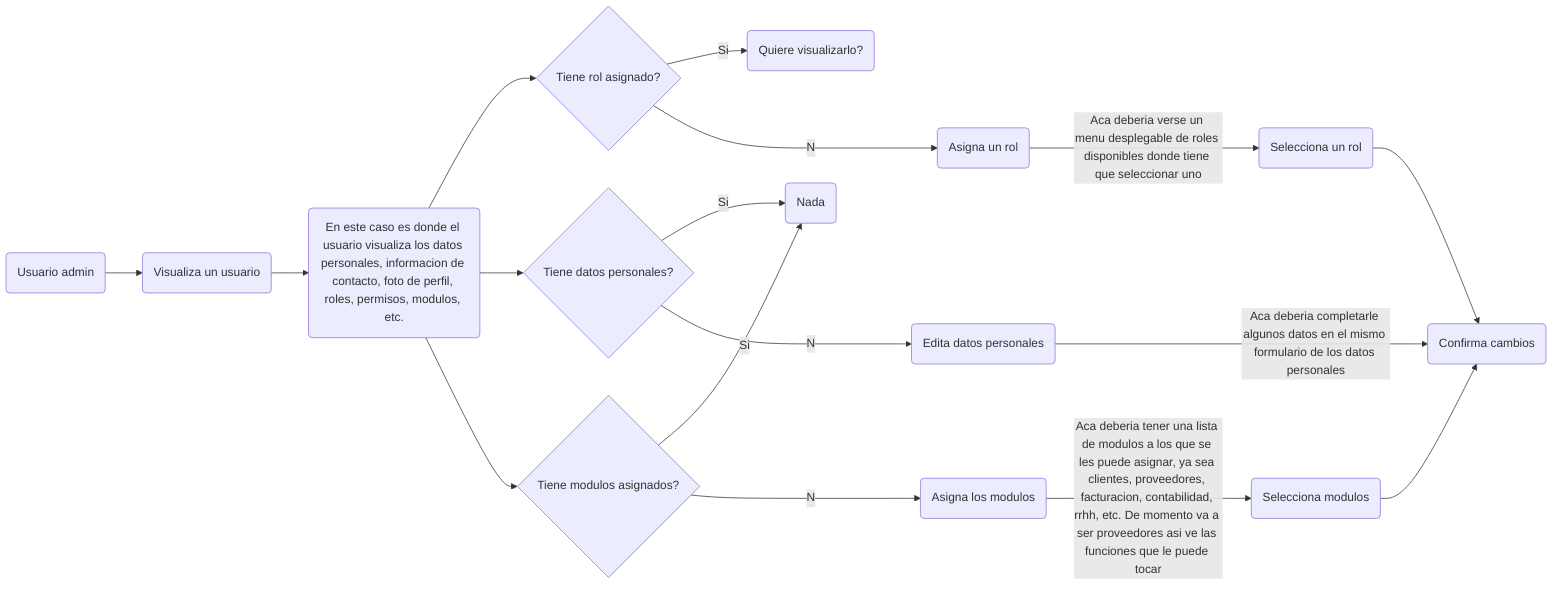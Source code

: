 flowchart LR
	User(Usuario admin)
	%% CreateUser(Crea un usuario)
	ViewUser(Visualiza un usuario)
	ViewUserDescription(
	En este caso es donde el usuario visualiza los datos personales, informacion de contacto, foto de perfil, roles, permisos, modulos, etc.
	)
	SetRole(Asigna un rol)
	SelectingRole(Selecciona un rol)

	SetModules(Asigna los modulos)
	SelectionModules(Selecciona modulos)

	IfRole{Tiene rol asignado?}
	IfPersonalData{Tiene datos personales?}
	IfModule{Tiene modulos asignados?}

	IfView(Quiere visualizarlo?)

	ConfirmChanges(Confirma cambios)

	User --> ViewUser
	ViewUser --> ViewUserDescription
	ViewUserDescription --> IfRole
	ViewUserDescription --> IfPersonalData
	ViewUserDescription --> IfModule

	IfRole --Si--> IfView
	IfRole --No--> SetRole

	SetRole --> 
	|Aca deberia verse un menu desplegable de roles disponibles donde tiene que seleccionar uno|SelectingRole 
	SelectingRole --> ConfirmChanges


	IfPersonalData --Si--> Null(Nada)
	IfPersonalData --No--> Edit(Edita datos personales)
	Edit --Aca deberia completarle algunos datos en el mismo formulario de los datos personales--> ConfirmChanges

	IfModule --Si--> Null
	IfModule --No--> SetModules
	SetModules --Aca deberia tener una lista de modulos a los que se les puede asignar, ya sea clientes, proveedores, facturacion, contabilidad, rrhh, etc. De momento va a ser proveedores asi ve las funciones que le puede tocar--> SelectionModules
	SelectionModules --> ConfirmChanges